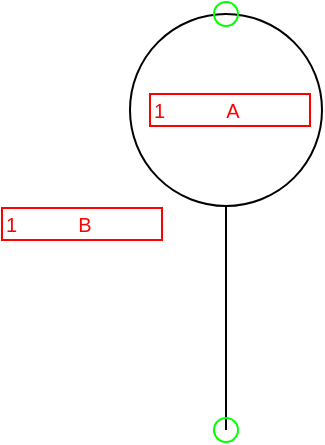 <mxfile compressed="false" version="20.3.0" type="device">
  <diagram name="PA001A" id="niyRM2aHHlUjIJ9G2u65">
    <mxGraphModel dx="782" dy="531" grid="1" gridSize="2" guides="1" tooltips="1" connect="1" arrows="1" fold="1" page="1" pageScale="1" pageWidth="1169" pageHeight="827" math="0" shadow="0">
      <root>
        <mxCell id="0Z7Euv1iOjBeARqL6lf6-0" />
        <mxCell id="0Z7Euv1iOjBeARqL6lf6-130" value="Label" style="" parent="0Z7Euv1iOjBeARqL6lf6-0" />
        <object label="%LabelLines%&amp;nbsp; &amp;nbsp; &amp;nbsp; &amp;nbsp; &amp;nbsp; &amp;nbsp;%LabelIndex%" placeholders="1" LabelLines="1" LabelIndex="A" id="4tD6nZ1J1VW12751n8QK-0">
          <mxCell style="rounded=0;whiteSpace=wrap;html=1;fillColor=none;strokeColor=#FF0000;fontColor=#FF0000;fontSize=10;align=left;" parent="0Z7Euv1iOjBeARqL6lf6-130" vertex="1">
            <mxGeometry x="346" y="216" width="80" height="16" as="geometry" />
          </mxCell>
        </object>
        <object label="%LabelLines%&amp;nbsp; &amp;nbsp; &amp;nbsp; &amp;nbsp; &amp;nbsp; &amp;nbsp;%LabelIndex%" placeholders="1" LabelLines="1" LabelIndex="B" id="4tD6nZ1J1VW12751n8QK-1">
          <mxCell style="rounded=0;whiteSpace=wrap;html=1;fillColor=none;strokeColor=#FF0000;fontColor=#FF0000;fontSize=10;align=left;" parent="0Z7Euv1iOjBeARqL6lf6-130" vertex="1">
            <mxGeometry x="272" y="273" width="80" height="16" as="geometry" />
          </mxCell>
        </object>
        <object label="Symbol" Width="6" Height="13" UoM="mm" id="0Z7Euv1iOjBeARqL6lf6-136">
          <mxCell style="locked=1;" parent="0Z7Euv1iOjBeARqL6lf6-0" />
        </object>
        <mxCell id="0Z7Euv1iOjBeARqL6lf6-137" value="" style="ellipse;whiteSpace=wrap;html=1;aspect=fixed;strokeWidth=1;fillColor=none;" parent="0Z7Euv1iOjBeARqL6lf6-136" vertex="1">
          <mxGeometry x="336" y="176" width="96" height="96" as="geometry" />
        </mxCell>
        <mxCell id="NWP20wVnBHUxS9ftFeqk-0" value="" style="endArrow=none;html=1;rounded=0;entryX=0.5;entryY=1;entryDx=0;entryDy=0;" parent="0Z7Euv1iOjBeARqL6lf6-136" target="0Z7Euv1iOjBeARqL6lf6-137" edge="1">
          <mxGeometry width="50" height="50" relative="1" as="geometry">
            <mxPoint x="384" y="384" as="sourcePoint" />
            <mxPoint x="470" y="340" as="targetPoint" />
          </mxGeometry>
        </mxCell>
        <mxCell id="0Z7Euv1iOjBeARqL6lf6-124" value="Connection" style="" parent="0Z7Euv1iOjBeARqL6lf6-0" />
        <object label="Connection" PipingConnector="N" LabelConnector="N" SignalConnector="N" Direction="90" AuxiliaryConnector="Y" id="0Z7Euv1iOjBeARqL6lf6-125">
          <mxCell style="vsdxID=1407;fillColor=none;gradientColor=none;shape=stencil(rVFbDsIgEDwNnyQU4glqvcfGblsilmZBS28vZGMsxg9j/JvZmX1kR5g2TLCg0CpE8hdcbR8nYY5CaztPSDZmJEwnTDt4wpH8be6ZL1CcBV39vUxI3KdKh1YbswPTEzuBzlmiVGmKau9zUKM+jlJJQrJBko8QrZ+rrQ5oRJnXyMHBWElhRVx25ebnw/5zVvPFWRm83jxY5zilvf4eSy5xpKZ7AA==);strokeColor=#00FF00;strokeWidth=1;points=[[0.5,0.5,0,0,0]];labelBackgroundColor=none;rounded=0;html=1;whiteSpace=wrap;aspect=fixed;noLabel=1;snapToPoint=1;container=0;fontSize=16;" parent="0Z7Euv1iOjBeARqL6lf6-124" vertex="1">
            <mxGeometry x="378" y="378" width="12" height="12" as="geometry" />
          </mxCell>
        </object>
        <object label="Connection" PipingConnector="N" LabelConnector="N" SignalConnector="Y" Direction="270" id="vE1TTy3x12R6GTV-R7Ch-1">
          <mxCell style="vsdxID=1407;fillColor=none;gradientColor=none;shape=stencil(rVFbDsIgEDwNnyQU4glqvcfGblsilmZBS28vZGMsxg9j/JvZmX1kR5g2TLCg0CpE8hdcbR8nYY5CaztPSDZmJEwnTDt4wpH8be6ZL1CcBV39vUxI3KdKh1YbswPTEzuBzlmiVGmKau9zUKM+jlJJQrJBko8QrZ+rrQ5oRJnXyMHBWElhRVx25ebnw/5zVvPFWRm83jxY5zilvf4eSy5xpKZ7AA==);strokeColor=#00FF00;strokeWidth=1;points=[[0.5,0.5,0,0,0]];labelBackgroundColor=none;rounded=0;html=1;whiteSpace=wrap;aspect=fixed;noLabel=1;snapToPoint=1;container=0;fontSize=16;" parent="0Z7Euv1iOjBeARqL6lf6-124" vertex="1">
            <mxGeometry x="378" y="170" width="12" height="12" as="geometry" />
          </mxCell>
        </object>
        <mxCell id="0Z7Euv1iOjBeARqL6lf6-134" value="Origo" style="locked=1;" parent="0Z7Euv1iOjBeARqL6lf6-0" visible="0" />
        <object label="origo" id="0Z7Euv1iOjBeARqL6lf6-135">
          <mxCell style="vsdxID=1407;fillColor=none;gradientColor=none;shape=stencil(rVFbDsIgEDwNnyQU4glqvcfGblsilmZBS28vZGMsxg9j/JvZmX1kR5g2TLCg0CpE8hdcbR8nYY5CaztPSDZmJEwnTDt4wpH8be6ZL1CcBV39vUxI3KdKh1YbswPTEzuBzlmiVGmKau9zUKM+jlJJQrJBko8QrZ+rrQ5oRJnXyMHBWElhRVx25ebnw/5zVvPFWRm83jxY5zilvf4eSy5xpKZ7AA==);strokeColor=#ff0000;strokeWidth=1;points=[[0.5,0.5,0,0,0]];labelBackgroundColor=none;rounded=0;html=1;whiteSpace=wrap;aspect=fixed;noLabel=1;snapToPoint=1;" parent="0Z7Euv1iOjBeARqL6lf6-134" vertex="1">
            <mxGeometry x="380.06" y="380.06" width="7.874" height="7.87" as="geometry" />
          </mxCell>
        </object>
      </root>
    </mxGraphModel>
  </diagram>
</mxfile>
